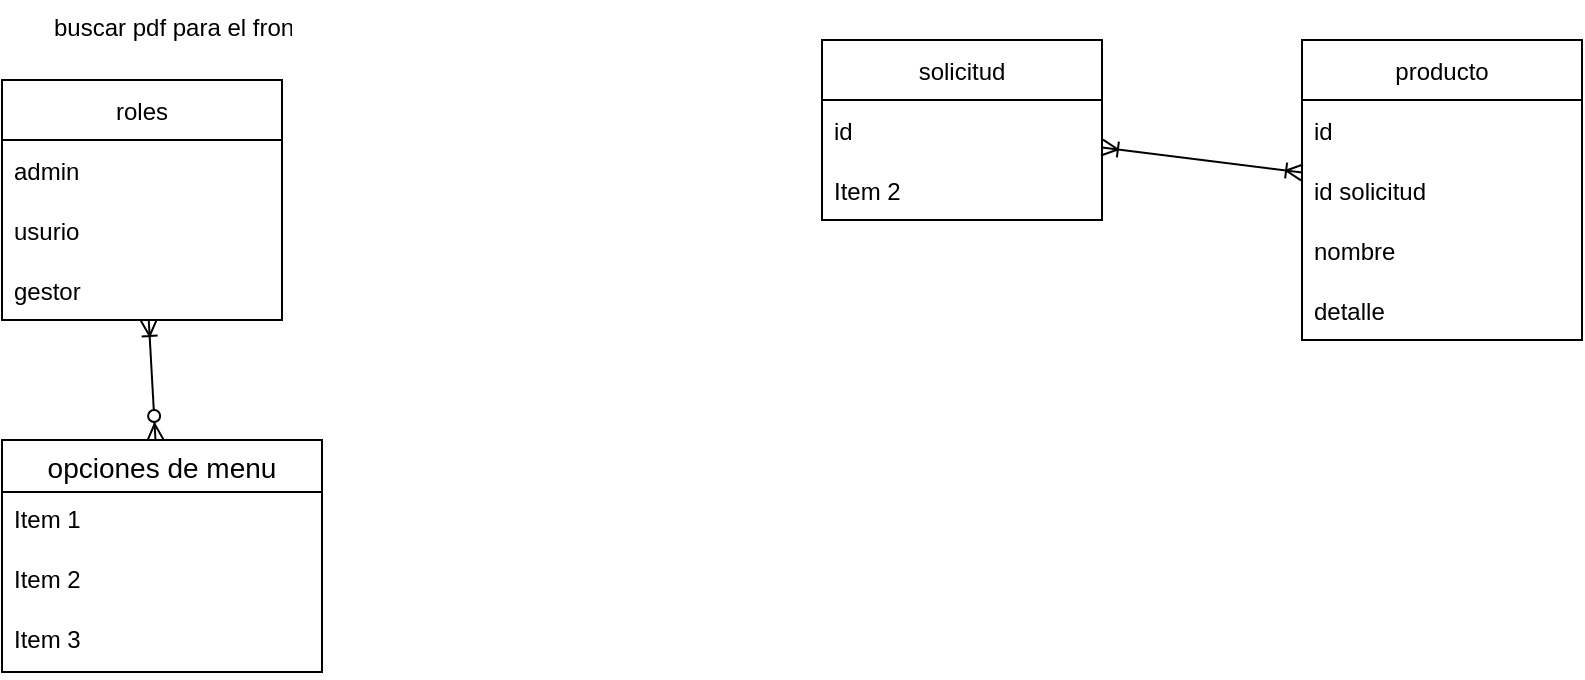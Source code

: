 <mxfile version="20.3.0" type="device"><diagram id="bHkN3Hvcjyz7BZvV0pjm" name="Page-1"><mxGraphModel dx="942" dy="699" grid="1" gridSize="10" guides="1" tooltips="1" connect="1" arrows="1" fold="1" page="1" pageScale="1" pageWidth="827" pageHeight="1169" math="0" shadow="0"><root><mxCell id="0"/><mxCell id="1" parent="0"/><mxCell id="XPGgRNxbfreWSMeK5GJV-1" value="solicitud" style="swimlane;fontStyle=0;childLayout=stackLayout;horizontal=1;startSize=30;horizontalStack=0;resizeParent=1;resizeParentMax=0;resizeLast=0;collapsible=1;marginBottom=0;" parent="1" vertex="1"><mxGeometry x="430" y="60" width="140" height="90" as="geometry"/></mxCell><mxCell id="XPGgRNxbfreWSMeK5GJV-2" value="id" style="text;strokeColor=none;fillColor=none;align=left;verticalAlign=middle;spacingLeft=4;spacingRight=4;overflow=hidden;points=[[0,0.5],[1,0.5]];portConstraint=eastwest;rotatable=0;" parent="XPGgRNxbfreWSMeK5GJV-1" vertex="1"><mxGeometry y="30" width="140" height="30" as="geometry"/></mxCell><mxCell id="XPGgRNxbfreWSMeK5GJV-3" value="Item 2" style="text;strokeColor=none;fillColor=none;align=left;verticalAlign=middle;spacingLeft=4;spacingRight=4;overflow=hidden;points=[[0,0.5],[1,0.5]];portConstraint=eastwest;rotatable=0;" parent="XPGgRNxbfreWSMeK5GJV-1" vertex="1"><mxGeometry y="60" width="140" height="30" as="geometry"/></mxCell><mxCell id="XPGgRNxbfreWSMeK5GJV-5" value="producto" style="swimlane;fontStyle=0;childLayout=stackLayout;horizontal=1;startSize=30;horizontalStack=0;resizeParent=1;resizeParentMax=0;resizeLast=0;collapsible=1;marginBottom=0;" parent="1" vertex="1"><mxGeometry x="670" y="60" width="140" height="150" as="geometry"/></mxCell><mxCell id="XPGgRNxbfreWSMeK5GJV-6" value="id" style="text;strokeColor=none;fillColor=none;align=left;verticalAlign=middle;spacingLeft=4;spacingRight=4;overflow=hidden;points=[[0,0.5],[1,0.5]];portConstraint=eastwest;rotatable=0;" parent="XPGgRNxbfreWSMeK5GJV-5" vertex="1"><mxGeometry y="30" width="140" height="30" as="geometry"/></mxCell><mxCell id="XPGgRNxbfreWSMeK5GJV-4" value="id solicitud" style="text;strokeColor=none;fillColor=none;align=left;verticalAlign=middle;spacingLeft=4;spacingRight=4;overflow=hidden;points=[[0,0.5],[1,0.5]];portConstraint=eastwest;rotatable=0;" parent="XPGgRNxbfreWSMeK5GJV-5" vertex="1"><mxGeometry y="60" width="140" height="30" as="geometry"/></mxCell><mxCell id="XPGgRNxbfreWSMeK5GJV-7" value="nombre" style="text;strokeColor=none;fillColor=none;align=left;verticalAlign=middle;spacingLeft=4;spacingRight=4;overflow=hidden;points=[[0,0.5],[1,0.5]];portConstraint=eastwest;rotatable=0;" parent="XPGgRNxbfreWSMeK5GJV-5" vertex="1"><mxGeometry y="90" width="140" height="30" as="geometry"/></mxCell><mxCell id="XPGgRNxbfreWSMeK5GJV-8" value="detalle" style="text;strokeColor=none;fillColor=none;align=left;verticalAlign=middle;spacingLeft=4;spacingRight=4;overflow=hidden;points=[[0,0.5],[1,0.5]];portConstraint=eastwest;rotatable=0;" parent="XPGgRNxbfreWSMeK5GJV-5" vertex="1"><mxGeometry y="120" width="140" height="30" as="geometry"/></mxCell><mxCell id="XPGgRNxbfreWSMeK5GJV-14" value="" style="fontSize=12;html=1;endArrow=ERoneToMany;startArrow=ERoneToMany;rounded=0;" parent="1" source="XPGgRNxbfreWSMeK5GJV-5" target="XPGgRNxbfreWSMeK5GJV-1" edge="1"><mxGeometry width="100" height="100" relative="1" as="geometry"><mxPoint x="230" y="225" as="sourcePoint"/><mxPoint x="400" y="200" as="targetPoint"/></mxGeometry></mxCell><mxCell id="XPGgRNxbfreWSMeK5GJV-29" value="roles" style="swimlane;fontStyle=0;childLayout=stackLayout;horizontal=1;startSize=30;horizontalStack=0;resizeParent=1;resizeParentMax=0;resizeLast=0;collapsible=1;marginBottom=0;" parent="1" vertex="1"><mxGeometry x="20" y="80" width="140" height="120" as="geometry"/></mxCell><mxCell id="XPGgRNxbfreWSMeK5GJV-30" value="admin" style="text;strokeColor=none;fillColor=none;align=left;verticalAlign=middle;spacingLeft=4;spacingRight=4;overflow=hidden;points=[[0,0.5],[1,0.5]];portConstraint=eastwest;rotatable=0;" parent="XPGgRNxbfreWSMeK5GJV-29" vertex="1"><mxGeometry y="30" width="140" height="30" as="geometry"/></mxCell><mxCell id="XPGgRNxbfreWSMeK5GJV-34" value="usurio" style="text;strokeColor=none;fillColor=none;align=left;verticalAlign=middle;spacingLeft=4;spacingRight=4;overflow=hidden;points=[[0,0.5],[1,0.5]];portConstraint=eastwest;rotatable=0;" parent="XPGgRNxbfreWSMeK5GJV-29" vertex="1"><mxGeometry y="60" width="140" height="30" as="geometry"/></mxCell><mxCell id="XPGgRNxbfreWSMeK5GJV-32" value="gestor" style="text;strokeColor=none;fillColor=none;align=left;verticalAlign=middle;spacingLeft=4;spacingRight=4;overflow=hidden;points=[[0,0.5],[1,0.5]];portConstraint=eastwest;rotatable=0;" parent="XPGgRNxbfreWSMeK5GJV-29" vertex="1"><mxGeometry y="90" width="140" height="30" as="geometry"/></mxCell><mxCell id="XPGgRNxbfreWSMeK5GJV-33" value="buscar pdf para el front" style="text;strokeColor=none;fillColor=none;spacingLeft=4;spacingRight=4;overflow=hidden;rotatable=0;points=[[0,0.5],[1,0.5]];portConstraint=eastwest;fontSize=12;" parent="1" vertex="1"><mxGeometry x="40" y="40" width="130" height="30" as="geometry"/></mxCell><mxCell id="XPGgRNxbfreWSMeK5GJV-35" value="opciones de menu" style="swimlane;fontStyle=0;childLayout=stackLayout;horizontal=1;startSize=26;horizontalStack=0;resizeParent=1;resizeParentMax=0;resizeLast=0;collapsible=1;marginBottom=0;align=center;fontSize=14;" parent="1" vertex="1"><mxGeometry x="20" y="260" width="160" height="116" as="geometry"/></mxCell><mxCell id="XPGgRNxbfreWSMeK5GJV-36" value="Item 1" style="text;strokeColor=none;fillColor=none;spacingLeft=4;spacingRight=4;overflow=hidden;rotatable=0;points=[[0,0.5],[1,0.5]];portConstraint=eastwest;fontSize=12;" parent="XPGgRNxbfreWSMeK5GJV-35" vertex="1"><mxGeometry y="26" width="160" height="30" as="geometry"/></mxCell><mxCell id="XPGgRNxbfreWSMeK5GJV-37" value="Item 2" style="text;strokeColor=none;fillColor=none;spacingLeft=4;spacingRight=4;overflow=hidden;rotatable=0;points=[[0,0.5],[1,0.5]];portConstraint=eastwest;fontSize=12;" parent="XPGgRNxbfreWSMeK5GJV-35" vertex="1"><mxGeometry y="56" width="160" height="30" as="geometry"/></mxCell><mxCell id="XPGgRNxbfreWSMeK5GJV-38" value="Item 3" style="text;strokeColor=none;fillColor=none;spacingLeft=4;spacingRight=4;overflow=hidden;rotatable=0;points=[[0,0.5],[1,0.5]];portConstraint=eastwest;fontSize=12;" parent="XPGgRNxbfreWSMeK5GJV-35" vertex="1"><mxGeometry y="86" width="160" height="30" as="geometry"/></mxCell><mxCell id="XPGgRNxbfreWSMeK5GJV-39" value="" style="fontSize=12;html=1;endArrow=ERoneToMany;startArrow=ERzeroToMany;rounded=0;" parent="1" source="XPGgRNxbfreWSMeK5GJV-35" target="XPGgRNxbfreWSMeK5GJV-29" edge="1"><mxGeometry width="100" height="100" relative="1" as="geometry"><mxPoint x="360" y="300" as="sourcePoint"/><mxPoint x="460" y="200" as="targetPoint"/></mxGeometry></mxCell></root></mxGraphModel></diagram></mxfile>